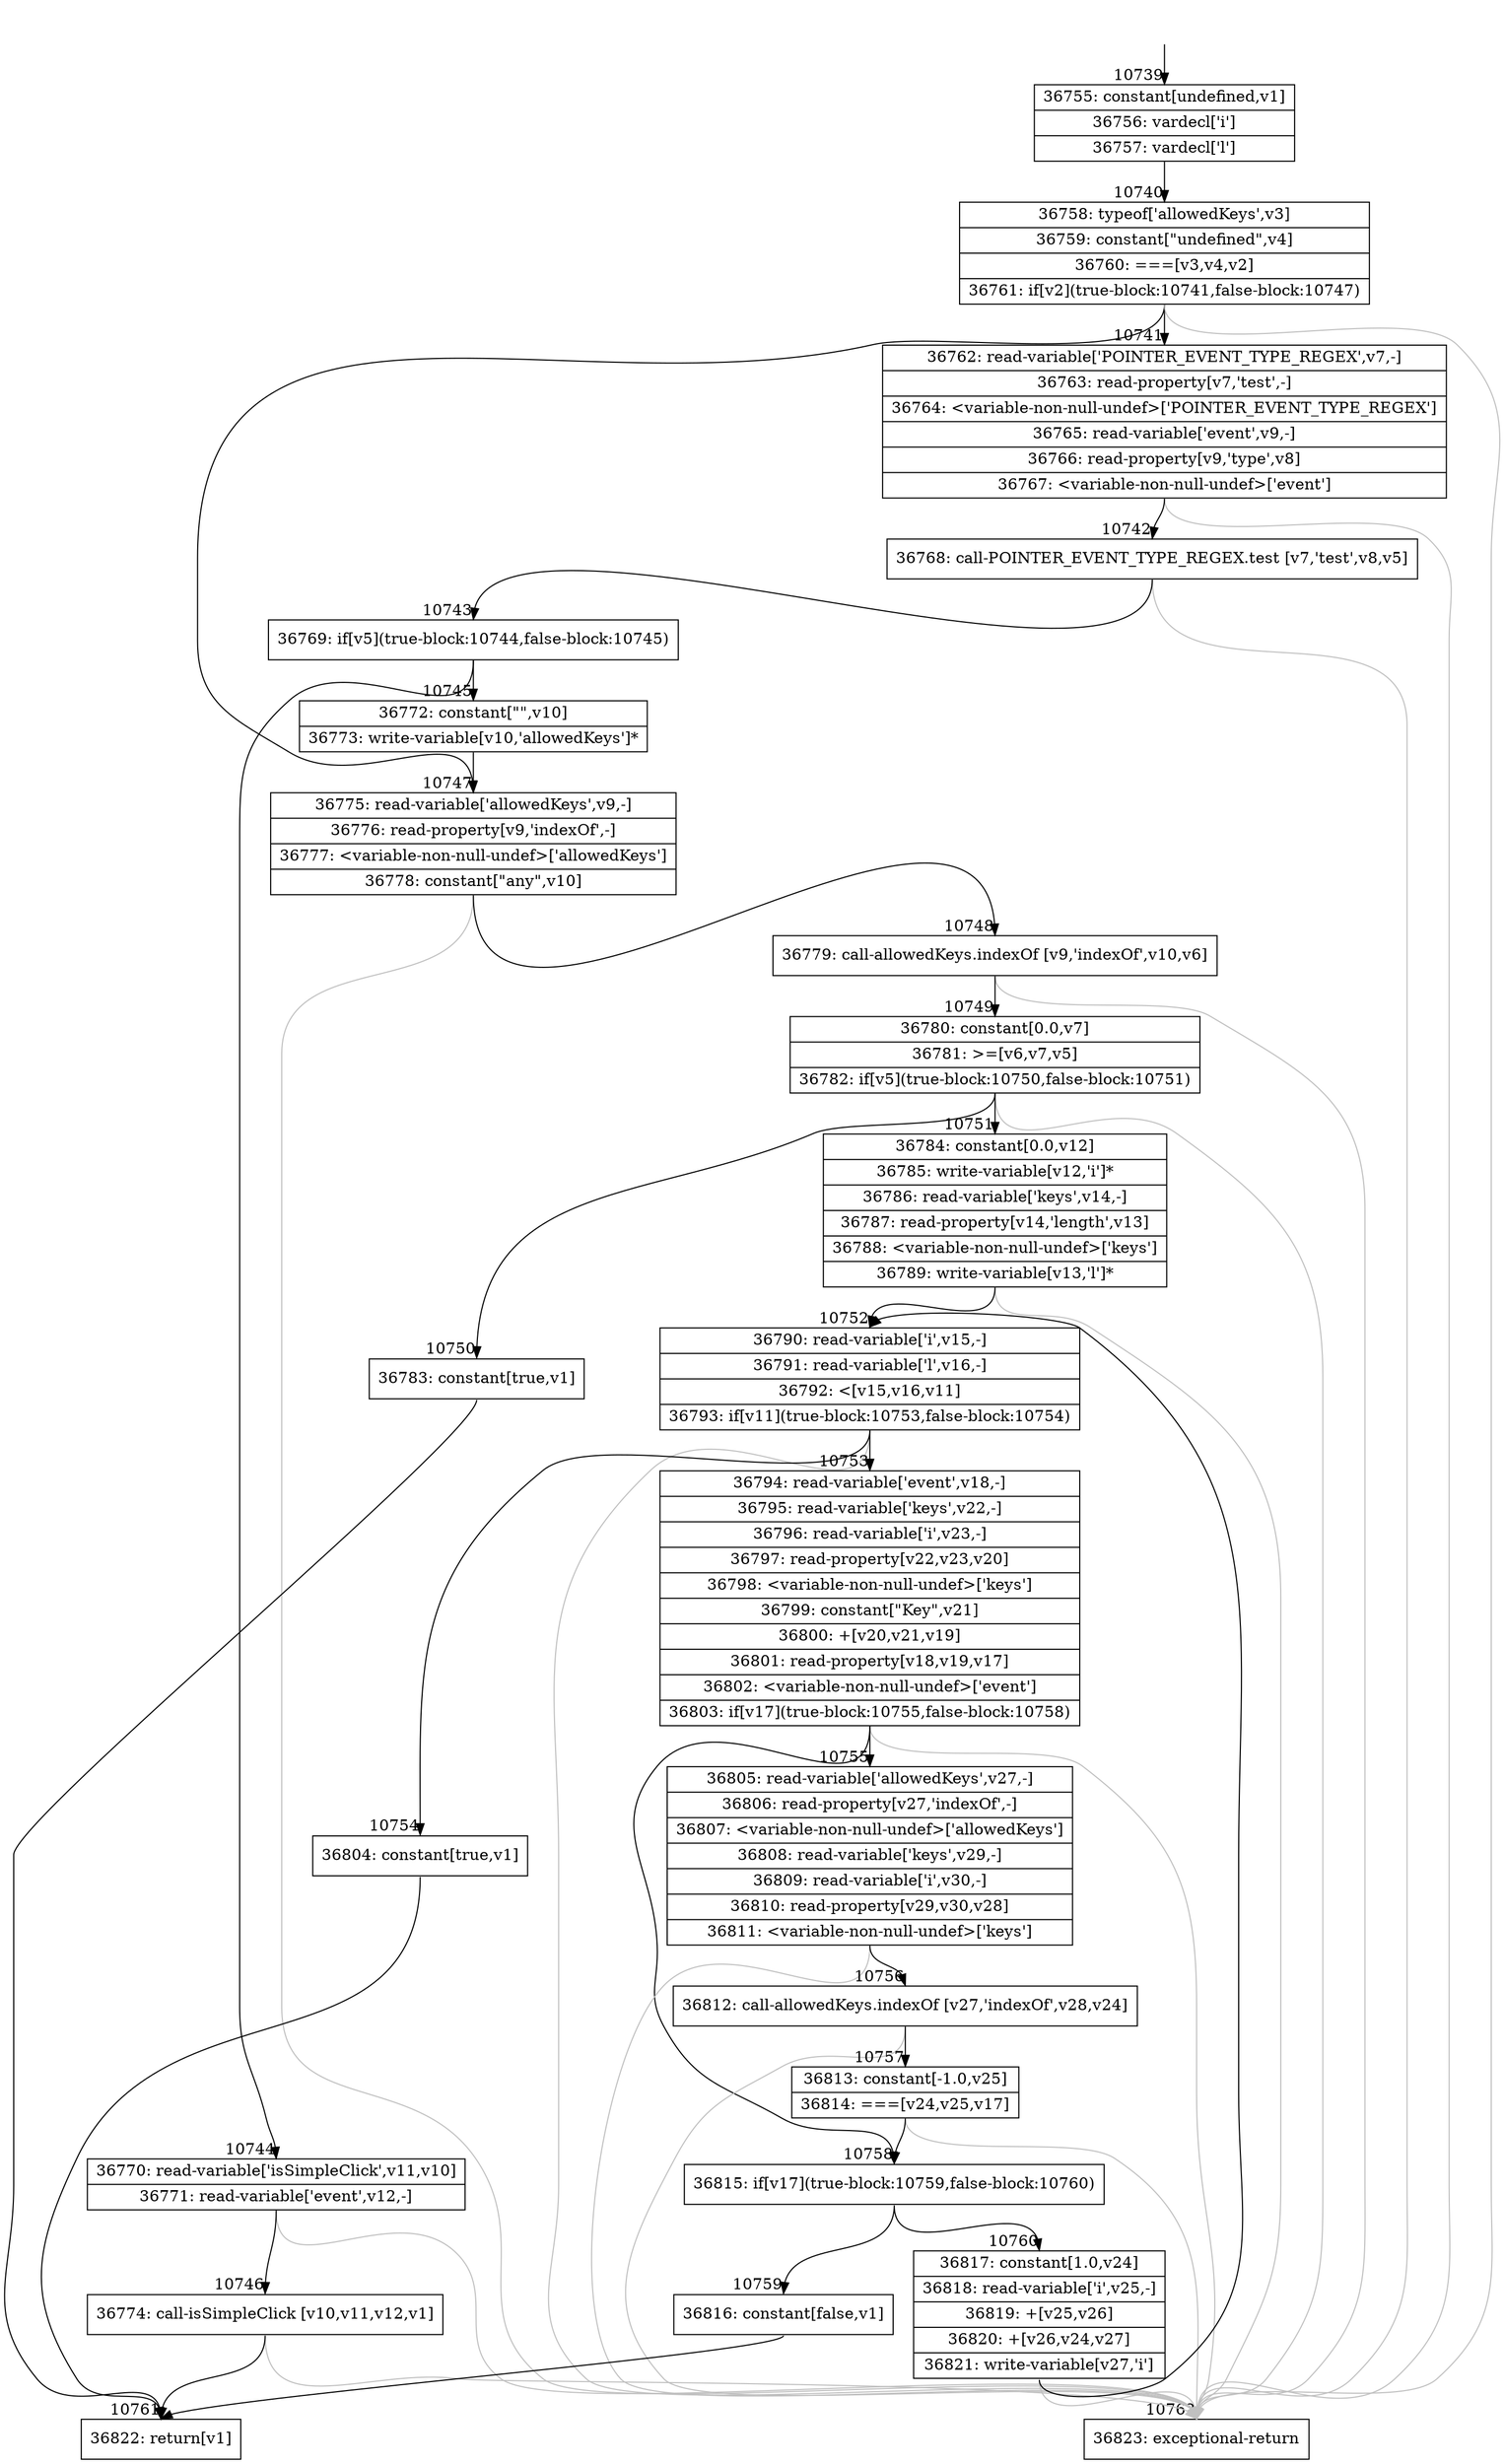 digraph {
rankdir="TD"
BB_entry900[shape=none,label=""];
BB_entry900 -> BB10739 [tailport=s, headport=n, headlabel="    10739"]
BB10739 [shape=record label="{36755: constant[undefined,v1]|36756: vardecl['i']|36757: vardecl['l']}" ] 
BB10739 -> BB10740 [tailport=s, headport=n, headlabel="      10740"]
BB10740 [shape=record label="{36758: typeof['allowedKeys',v3]|36759: constant[\"undefined\",v4]|36760: ===[v3,v4,v2]|36761: if[v2](true-block:10741,false-block:10747)}" ] 
BB10740 -> BB10741 [tailport=s, headport=n, headlabel="      10741"]
BB10740 -> BB10747 [tailport=s, headport=n, headlabel="      10747"]
BB10740 -> BB10762 [tailport=s, headport=n, color=gray, headlabel="      10762"]
BB10741 [shape=record label="{36762: read-variable['POINTER_EVENT_TYPE_REGEX',v7,-]|36763: read-property[v7,'test',-]|36764: \<variable-non-null-undef\>['POINTER_EVENT_TYPE_REGEX']|36765: read-variable['event',v9,-]|36766: read-property[v9,'type',v8]|36767: \<variable-non-null-undef\>['event']}" ] 
BB10741 -> BB10742 [tailport=s, headport=n, headlabel="      10742"]
BB10741 -> BB10762 [tailport=s, headport=n, color=gray]
BB10742 [shape=record label="{36768: call-POINTER_EVENT_TYPE_REGEX.test [v7,'test',v8,v5]}" ] 
BB10742 -> BB10743 [tailport=s, headport=n, headlabel="      10743"]
BB10742 -> BB10762 [tailport=s, headport=n, color=gray]
BB10743 [shape=record label="{36769: if[v5](true-block:10744,false-block:10745)}" ] 
BB10743 -> BB10744 [tailport=s, headport=n, headlabel="      10744"]
BB10743 -> BB10745 [tailport=s, headport=n, headlabel="      10745"]
BB10744 [shape=record label="{36770: read-variable['isSimpleClick',v11,v10]|36771: read-variable['event',v12,-]}" ] 
BB10744 -> BB10746 [tailport=s, headport=n, headlabel="      10746"]
BB10744 -> BB10762 [tailport=s, headport=n, color=gray]
BB10745 [shape=record label="{36772: constant[\"\",v10]|36773: write-variable[v10,'allowedKeys']*}" ] 
BB10745 -> BB10747 [tailport=s, headport=n]
BB10746 [shape=record label="{36774: call-isSimpleClick [v10,v11,v12,v1]}" ] 
BB10746 -> BB10761 [tailport=s, headport=n, headlabel="      10761"]
BB10746 -> BB10762 [tailport=s, headport=n, color=gray]
BB10747 [shape=record label="{36775: read-variable['allowedKeys',v9,-]|36776: read-property[v9,'indexOf',-]|36777: \<variable-non-null-undef\>['allowedKeys']|36778: constant[\"any\",v10]}" ] 
BB10747 -> BB10748 [tailport=s, headport=n, headlabel="      10748"]
BB10747 -> BB10762 [tailport=s, headport=n, color=gray]
BB10748 [shape=record label="{36779: call-allowedKeys.indexOf [v9,'indexOf',v10,v6]}" ] 
BB10748 -> BB10749 [tailport=s, headport=n, headlabel="      10749"]
BB10748 -> BB10762 [tailport=s, headport=n, color=gray]
BB10749 [shape=record label="{36780: constant[0.0,v7]|36781: \>=[v6,v7,v5]|36782: if[v5](true-block:10750,false-block:10751)}" ] 
BB10749 -> BB10750 [tailport=s, headport=n, headlabel="      10750"]
BB10749 -> BB10751 [tailport=s, headport=n, headlabel="      10751"]
BB10749 -> BB10762 [tailport=s, headport=n, color=gray]
BB10750 [shape=record label="{36783: constant[true,v1]}" ] 
BB10750 -> BB10761 [tailport=s, headport=n]
BB10751 [shape=record label="{36784: constant[0.0,v12]|36785: write-variable[v12,'i']*|36786: read-variable['keys',v14,-]|36787: read-property[v14,'length',v13]|36788: \<variable-non-null-undef\>['keys']|36789: write-variable[v13,'l']*}" ] 
BB10751 -> BB10752 [tailport=s, headport=n, headlabel="      10752"]
BB10751 -> BB10762 [tailport=s, headport=n, color=gray]
BB10752 [shape=record label="{36790: read-variable['i',v15,-]|36791: read-variable['l',v16,-]|36792: \<[v15,v16,v11]|36793: if[v11](true-block:10753,false-block:10754)}" ] 
BB10752 -> BB10753 [tailport=s, headport=n, headlabel="      10753"]
BB10752 -> BB10754 [tailport=s, headport=n, headlabel="      10754"]
BB10752 -> BB10762 [tailport=s, headport=n, color=gray]
BB10753 [shape=record label="{36794: read-variable['event',v18,-]|36795: read-variable['keys',v22,-]|36796: read-variable['i',v23,-]|36797: read-property[v22,v23,v20]|36798: \<variable-non-null-undef\>['keys']|36799: constant[\"Key\",v21]|36800: +[v20,v21,v19]|36801: read-property[v18,v19,v17]|36802: \<variable-non-null-undef\>['event']|36803: if[v17](true-block:10755,false-block:10758)}" ] 
BB10753 -> BB10758 [tailport=s, headport=n, headlabel="      10758"]
BB10753 -> BB10755 [tailport=s, headport=n, headlabel="      10755"]
BB10753 -> BB10762 [tailport=s, headport=n, color=gray]
BB10754 [shape=record label="{36804: constant[true,v1]}" ] 
BB10754 -> BB10761 [tailport=s, headport=n]
BB10755 [shape=record label="{36805: read-variable['allowedKeys',v27,-]|36806: read-property[v27,'indexOf',-]|36807: \<variable-non-null-undef\>['allowedKeys']|36808: read-variable['keys',v29,-]|36809: read-variable['i',v30,-]|36810: read-property[v29,v30,v28]|36811: \<variable-non-null-undef\>['keys']}" ] 
BB10755 -> BB10756 [tailport=s, headport=n, headlabel="      10756"]
BB10755 -> BB10762 [tailport=s, headport=n, color=gray]
BB10756 [shape=record label="{36812: call-allowedKeys.indexOf [v27,'indexOf',v28,v24]}" ] 
BB10756 -> BB10757 [tailport=s, headport=n, headlabel="      10757"]
BB10756 -> BB10762 [tailport=s, headport=n, color=gray]
BB10757 [shape=record label="{36813: constant[-1.0,v25]|36814: ===[v24,v25,v17]}" ] 
BB10757 -> BB10758 [tailport=s, headport=n]
BB10757 -> BB10762 [tailport=s, headport=n, color=gray]
BB10758 [shape=record label="{36815: if[v17](true-block:10759,false-block:10760)}" ] 
BB10758 -> BB10759 [tailport=s, headport=n, headlabel="      10759"]
BB10758 -> BB10760 [tailport=s, headport=n, headlabel="      10760"]
BB10759 [shape=record label="{36816: constant[false,v1]}" ] 
BB10759 -> BB10761 [tailport=s, headport=n]
BB10760 [shape=record label="{36817: constant[1.0,v24]|36818: read-variable['i',v25,-]|36819: +[v25,v26]|36820: +[v26,v24,v27]|36821: write-variable[v27,'i']}" ] 
BB10760 -> BB10752 [tailport=s, headport=n]
BB10760 -> BB10762 [tailport=s, headport=n, color=gray]
BB10761 [shape=record label="{36822: return[v1]}" ] 
BB10762 [shape=record label="{36823: exceptional-return}" ] 
//#$~ 19117
}
